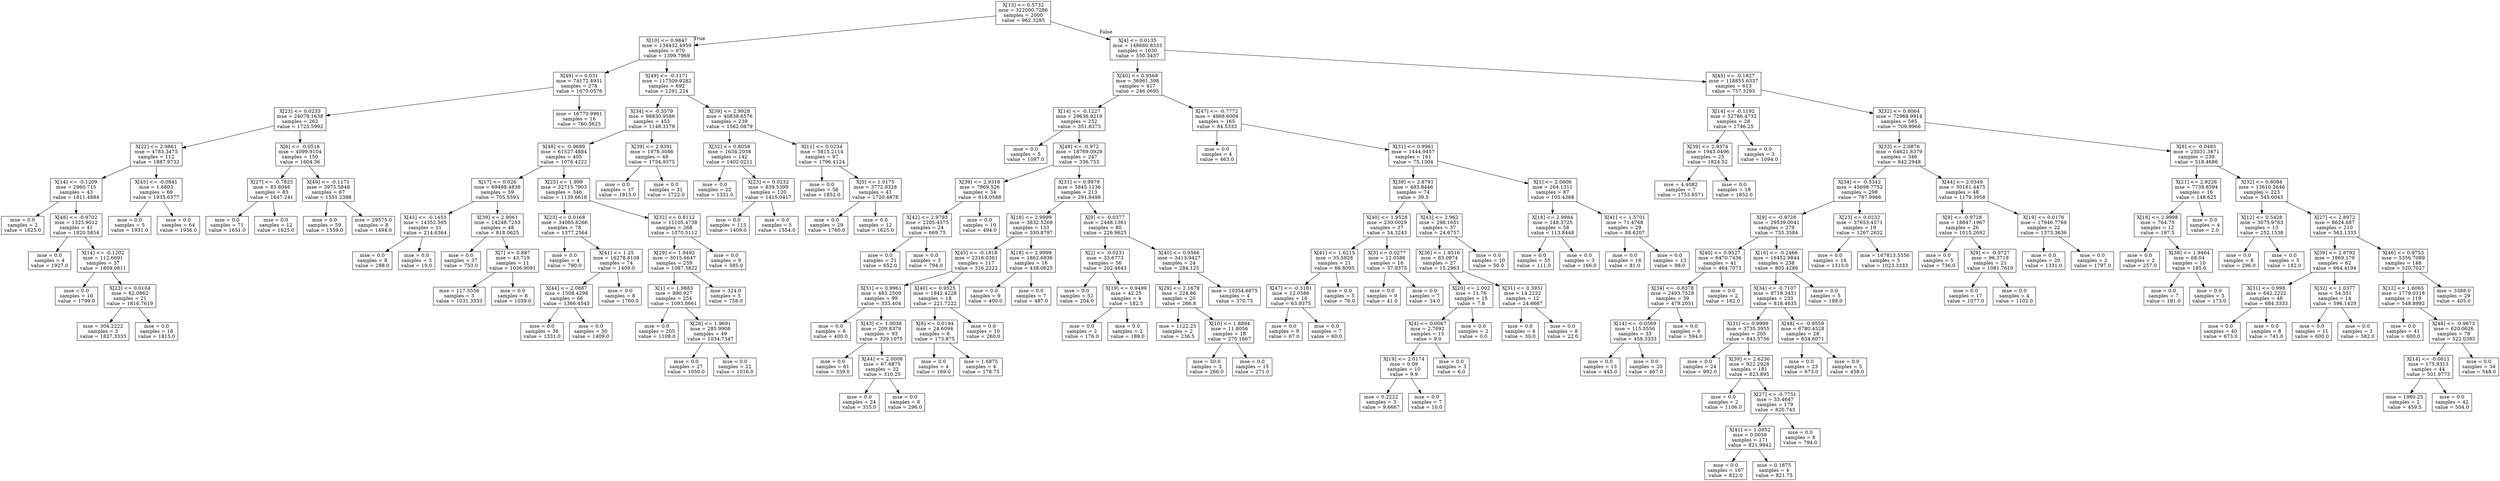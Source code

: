 digraph Tree {
node [shape=box] ;
0 [label="X[13] <= 0.5732\nmse = 322000.7286\nsamples = 2000\nvalue = 962.3285"] ;
1 [label="X[10] <= 0.9847\nmse = 134432.4959\nsamples = 970\nvalue = 1399.7969"] ;
0 -> 1 [labeldistance=2.5, labelangle=45, headlabel="True"] ;
2 [label="X[49] <= 0.031\nmse = 74172.4931\nsamples = 278\nvalue = 1670.0576"] ;
1 -> 2 ;
3 [label="X[23] <= 0.0233\nmse = 24078.1638\nsamples = 262\nvalue = 1725.5992"] ;
2 -> 3 ;
4 [label="X[22] <= 2.9861\nmse = 4783.3475\nsamples = 112\nvalue = 1887.9732"] ;
3 -> 4 ;
5 [label="X[14] <= -0.1209\nmse = 2960.715\nsamples = 43\nvalue = 1811.4884"] ;
4 -> 5 ;
6 [label="mse = 0.0\nsamples = 2\nvalue = 1625.0"] ;
5 -> 6 ;
7 [label="X[48] <= -0.9702\nmse = 1325.9012\nsamples = 41\nvalue = 1820.5854"] ;
5 -> 7 ;
8 [label="mse = 0.0\nsamples = 4\nvalue = 1927.0"] ;
7 -> 8 ;
9 [label="X[14] <= -0.1202\nmse = 112.6691\nsamples = 37\nvalue = 1809.0811"] ;
7 -> 9 ;
10 [label="mse = 0.0\nsamples = 16\nvalue = 1799.0"] ;
9 -> 10 ;
11 [label="X[23] <= 0.0104\nmse = 62.0862\nsamples = 21\nvalue = 1816.7619"] ;
9 -> 11 ;
12 [label="mse = 304.2222\nsamples = 3\nvalue = 1827.3333"] ;
11 -> 12 ;
13 [label="mse = 0.0\nsamples = 18\nvalue = 1815.0"] ;
11 -> 13 ;
14 [label="X[45] <= -0.0841\nmse = 1.6803\nsamples = 69\nvalue = 1935.6377"] ;
4 -> 14 ;
15 [label="mse = 0.0\nsamples = 5\nvalue = 1931.0"] ;
14 -> 15 ;
16 [label="mse = 0.0\nsamples = 64\nvalue = 1936.0"] ;
14 -> 16 ;
17 [label="X[6] <= -0.0516\nmse = 4099.9104\nsamples = 150\nvalue = 1604.36"] ;
3 -> 17 ;
18 [label="X[27] <= -0.7825\nmse = 83.6046\nsamples = 83\nvalue = 1647.241"] ;
17 -> 18 ;
19 [label="mse = 0.0\nsamples = 71\nvalue = 1651.0"] ;
18 -> 19 ;
20 [label="mse = 0.0\nsamples = 12\nvalue = 1625.0"] ;
18 -> 20 ;
21 [label="X[49] <= -0.1171\nmse = 3975.5848\nsamples = 67\nvalue = 1551.2388"] ;
17 -> 21 ;
22 [label="mse = 0.0\nsamples = 59\nvalue = 1559.0"] ;
21 -> 22 ;
23 [label="mse = 29575.0\nsamples = 8\nvalue = 1494.0"] ;
21 -> 23 ;
24 [label="mse = 16770.9961\nsamples = 16\nvalue = 760.5625"] ;
2 -> 24 ;
25 [label="X[49] <= -0.1171\nmse = 117509.9282\nsamples = 692\nvalue = 1291.224"] ;
1 -> 25 ;
26 [label="X[34] <= -0.3579\nmse = 98830.9586\nsamples = 453\nvalue = 1148.3179"] ;
25 -> 26 ;
27 [label="X[48] <= -0.9689\nmse = 61527.4884\nsamples = 405\nvalue = 1076.4222"] ;
26 -> 27 ;
28 [label="X[17] <= 0.026\nmse = 69498.4838\nsamples = 59\nvalue = 705.5593"] ;
27 -> 28 ;
29 [label="X[45] <= -0.1453\nmse = 14352.595\nsamples = 11\nvalue = 214.6364"] ;
28 -> 29 ;
30 [label="mse = 0.0\nsamples = 8\nvalue = 288.0"] ;
29 -> 30 ;
31 [label="mse = 0.0\nsamples = 3\nvalue = 19.0"] ;
29 -> 31 ;
32 [label="X[39] <= 2.9061\nmse = 14248.7253\nsamples = 48\nvalue = 818.0625"] ;
28 -> 32 ;
33 [label="mse = 0.0\nsamples = 37\nvalue = 753.0"] ;
32 -> 33 ;
34 [label="X[7] <= 0.887\nmse = 43.719\nsamples = 11\nvalue = 1036.9091"] ;
32 -> 34 ;
35 [label="mse = 117.5556\nsamples = 3\nvalue = 1031.3333"] ;
34 -> 35 ;
36 [label="mse = 0.0\nsamples = 8\nvalue = 1039.0"] ;
34 -> 36 ;
37 [label="X[25] <= 1.999\nmse = 32715.7903\nsamples = 346\nvalue = 1139.6618"] ;
27 -> 37 ;
38 [label="X[23] <= 0.0168\nmse = 34085.6266\nsamples = 78\nvalue = 1377.2564"] ;
37 -> 38 ;
39 [label="mse = 0.0\nsamples = 4\nvalue = 790.0"] ;
38 -> 39 ;
40 [label="X[41] <= 1.25\nmse = 16278.8108\nsamples = 74\nvalue = 1409.0"] ;
38 -> 40 ;
41 [label="X[44] <= 2.0887\nmse = 1508.4298\nsamples = 66\nvalue = 1366.4545"] ;
40 -> 41 ;
42 [label="mse = 0.0\nsamples = 36\nvalue = 1331.0"] ;
41 -> 42 ;
43 [label="mse = 0.0\nsamples = 30\nvalue = 1409.0"] ;
41 -> 43 ;
44 [label="mse = 0.0\nsamples = 8\nvalue = 1760.0"] ;
40 -> 44 ;
45 [label="X[32] <= 0.8112\nmse = 11105.4738\nsamples = 268\nvalue = 1070.5112"] ;
37 -> 45 ;
46 [label="X[29] <= 1.9492\nmse = 3015.6647\nsamples = 259\nvalue = 1087.3822"] ;
45 -> 46 ;
47 [label="X[1] <= 1.9883\nmse = 890.927\nsamples = 254\nvalue = 1093.8661"] ;
46 -> 47 ;
48 [label="mse = 0.0\nsamples = 205\nvalue = 1108.0"] ;
47 -> 48 ;
49 [label="X[28] <= 1.9691\nmse = 285.9908\nsamples = 49\nvalue = 1034.7347"] ;
47 -> 49 ;
50 [label="mse = 0.0\nsamples = 27\nvalue = 1050.0"] ;
49 -> 50 ;
51 [label="mse = 0.0\nsamples = 22\nvalue = 1016.0"] ;
49 -> 51 ;
52 [label="mse = 324.0\nsamples = 5\nvalue = 758.0"] ;
46 -> 52 ;
53 [label="mse = 0.0\nsamples = 9\nvalue = 585.0"] ;
45 -> 53 ;
54 [label="X[39] <= 2.9391\nmse = 1978.3086\nsamples = 48\nvalue = 1754.9375"] ;
26 -> 54 ;
55 [label="mse = 0.0\nsamples = 17\nvalue = 1815.0"] ;
54 -> 55 ;
56 [label="mse = 0.0\nsamples = 31\nvalue = 1722.0"] ;
54 -> 56 ;
57 [label="X[39] <= 2.9928\nmse = 40838.6576\nsamples = 239\nvalue = 1562.0879"] ;
25 -> 57 ;
58 [label="X[32] <= 0.8058\nmse = 1634.2038\nsamples = 142\nvalue = 1402.0211"] ;
57 -> 58 ;
59 [label="mse = 0.0\nsamples = 22\nvalue = 1331.0"] ;
58 -> 59 ;
60 [label="X[23] <= 0.0232\nmse = 839.5399\nsamples = 120\nvalue = 1415.0417"] ;
58 -> 60 ;
61 [label="mse = 0.0\nsamples = 115\nvalue = 1409.0"] ;
60 -> 61 ;
62 [label="mse = 0.0\nsamples = 5\nvalue = 1554.0"] ;
60 -> 62 ;
63 [label="X[11] <= 0.0234\nmse = 5815.2114\nsamples = 97\nvalue = 1796.4124"] ;
57 -> 63 ;
64 [label="mse = 0.0\nsamples = 56\nvalue = 1852.0"] ;
63 -> 64 ;
65 [label="X[0] <= 1.0175\nmse = 3772.9328\nsamples = 41\nvalue = 1720.4878"] ;
63 -> 65 ;
66 [label="mse = 0.0\nsamples = 29\nvalue = 1760.0"] ;
65 -> 66 ;
67 [label="mse = 0.0\nsamples = 12\nvalue = 1625.0"] ;
65 -> 67 ;
68 [label="X[4] <= 0.0135\nmse = 148680.8333\nsamples = 1030\nvalue = 550.3437"] ;
0 -> 68 [labeldistance=2.5, labelangle=-45, headlabel="False"] ;
69 [label="X[40] <= 0.9568\nmse = 36961.398\nsamples = 417\nvalue = 246.0695"] ;
68 -> 69 ;
70 [label="X[14] <= -0.1227\nmse = 29636.9219\nsamples = 252\nvalue = 351.8373"] ;
69 -> 70 ;
71 [label="mse = 0.0\nsamples = 5\nvalue = 1097.0"] ;
70 -> 71 ;
72 [label="X[48] <= -0.972\nmse = 18769.0929\nsamples = 247\nvalue = 336.753"] ;
70 -> 72 ;
73 [label="X[39] <= 2.9318\nmse = 7969.526\nsamples = 34\nvalue = 618.0588"] ;
72 -> 73 ;
74 [label="X[42] <= 2.9793\nmse = 2205.4375\nsamples = 24\nvalue = 669.75"] ;
73 -> 74 ;
75 [label="mse = 0.0\nsamples = 21\nvalue = 652.0"] ;
74 -> 75 ;
76 [label="mse = 0.0\nsamples = 3\nvalue = 794.0"] ;
74 -> 76 ;
77 [label="mse = 0.0\nsamples = 10\nvalue = 494.0"] ;
73 -> 77 ;
78 [label="X[31] <= 0.9979\nmse = 5845.1136\nsamples = 213\nvalue = 291.8498"] ;
72 -> 78 ;
79 [label="X[18] <= 2.9999\nmse = 3832.5269\nsamples = 133\nvalue = 330.8797"] ;
78 -> 79 ;
80 [label="X[45] <= -0.1818\nmse = 2316.0361\nsamples = 117\nvalue = 316.2222"] ;
79 -> 80 ;
81 [label="X[31] <= 0.9961\nmse = 483.2509\nsamples = 99\nvalue = 333.404"] ;
80 -> 81 ;
82 [label="mse = 0.0\nsamples = 6\nvalue = 400.0"] ;
81 -> 82 ;
83 [label="X[43] <= 1.0038\nmse = 209.8379\nsamples = 93\nvalue = 329.1075"] ;
81 -> 83 ;
84 [label="mse = 0.0\nsamples = 61\nvalue = 339.0"] ;
83 -> 84 ;
85 [label="X[44] <= 2.0008\nmse = 67.6875\nsamples = 32\nvalue = 310.25"] ;
83 -> 85 ;
86 [label="mse = 0.0\nsamples = 24\nvalue = 315.0"] ;
85 -> 86 ;
87 [label="mse = 0.0\nsamples = 8\nvalue = 296.0"] ;
85 -> 87 ;
88 [label="X[40] <= 0.9525\nmse = 1842.4228\nsamples = 18\nvalue = 221.7222"] ;
80 -> 88 ;
89 [label="X[8] <= 0.0194\nmse = 24.6094\nsamples = 8\nvalue = 173.875"] ;
88 -> 89 ;
90 [label="mse = 0.0\nsamples = 4\nvalue = 169.0"] ;
89 -> 90 ;
91 [label="mse = 1.6875\nsamples = 4\nvalue = 178.75"] ;
89 -> 91 ;
92 [label="mse = 0.0\nsamples = 10\nvalue = 260.0"] ;
88 -> 92 ;
93 [label="X[18] <= 2.9999\nmse = 1862.6836\nsamples = 16\nvalue = 438.0625"] ;
79 -> 93 ;
94 [label="mse = 0.0\nsamples = 9\nvalue = 400.0"] ;
93 -> 94 ;
95 [label="mse = 0.0\nsamples = 7\nvalue = 487.0"] ;
93 -> 95 ;
96 [label="X[9] <= -0.0377\nmse = 2448.1361\nsamples = 80\nvalue = 226.9625"] ;
78 -> 96 ;
97 [label="X[2] <= -0.0231\nmse = 33.6773\nsamples = 56\nvalue = 202.4643"] ;
96 -> 97 ;
98 [label="mse = 0.0\nsamples = 52\nvalue = 204.0"] ;
97 -> 98 ;
99 [label="X[19] <= 0.9499\nmse = 42.25\nsamples = 4\nvalue = 182.5"] ;
97 -> 99 ;
100 [label="mse = 0.0\nsamples = 2\nvalue = 176.0"] ;
99 -> 100 ;
101 [label="mse = 0.0\nsamples = 2\nvalue = 189.0"] ;
99 -> 101 ;
102 [label="X[40] <= 0.9566\nmse = 3413.9427\nsamples = 24\nvalue = 284.125"] ;
96 -> 102 ;
103 [label="X[29] <= 2.1678\nmse = 224.86\nsamples = 20\nvalue = 266.8"] ;
102 -> 103 ;
104 [label="mse = 1122.25\nsamples = 2\nvalue = 236.5"] ;
103 -> 104 ;
105 [label="X[10] <= 1.8894\nmse = 11.8056\nsamples = 18\nvalue = 270.1667"] ;
103 -> 105 ;
106 [label="mse = 50.0\nsamples = 3\nvalue = 266.0"] ;
105 -> 106 ;
107 [label="mse = 0.0\nsamples = 15\nvalue = 271.0"] ;
105 -> 107 ;
108 [label="mse = 10354.6875\nsamples = 4\nvalue = 370.75"] ;
102 -> 108 ;
109 [label="X[47] <= -0.7772\nmse = 4968.6004\nsamples = 165\nvalue = 84.5333"] ;
69 -> 109 ;
110 [label="mse = 0.0\nsamples = 4\nvalue = 463.0"] ;
109 -> 110 ;
111 [label="X[31] <= 0.9961\nmse = 1444.9457\nsamples = 161\nvalue = 75.1304"] ;
109 -> 111 ;
112 [label="X[39] <= 2.8791\nmse = 483.8446\nsamples = 74\nvalue = 39.5"] ;
111 -> 112 ;
113 [label="X[40] <= 1.9528\nmse = 230.0029\nsamples = 37\nvalue = 54.3243"] ;
112 -> 113 ;
114 [label="X[41] <= 1.6215\nmse = 35.5828\nsamples = 21\nvalue = 66.8095"] ;
113 -> 114 ;
115 [label="X[47] <= -0.3181\nmse = 12.0586\nsamples = 16\nvalue = 63.9375"] ;
114 -> 115 ;
116 [label="mse = 0.0\nsamples = 9\nvalue = 67.0"] ;
115 -> 116 ;
117 [label="mse = 0.0\nsamples = 7\nvalue = 60.0"] ;
115 -> 117 ;
118 [label="mse = 0.0\nsamples = 5\nvalue = 76.0"] ;
114 -> 118 ;
119 [label="X[3] <= 0.0277\nmse = 12.0586\nsamples = 16\nvalue = 37.9375"] ;
113 -> 119 ;
120 [label="mse = 0.0\nsamples = 9\nvalue = 41.0"] ;
119 -> 120 ;
121 [label="mse = 0.0\nsamples = 7\nvalue = 34.0"] ;
119 -> 121 ;
122 [label="X[43] <= 2.962\nmse = 298.1651\nsamples = 37\nvalue = 24.6757"] ;
112 -> 122 ;
123 [label="X[36] <= 1.9516\nmse = 83.0974\nsamples = 27\nvalue = 15.2963"] ;
122 -> 123 ;
124 [label="X[20] <= 2.002\nmse = 11.76\nsamples = 15\nvalue = 7.8"] ;
123 -> 124 ;
125 [label="X[4] <= 0.0067\nmse = 2.7692\nsamples = 13\nvalue = 9.0"] ;
124 -> 125 ;
126 [label="X[19] <= 2.0174\nmse = 0.09\nsamples = 10\nvalue = 9.9"] ;
125 -> 126 ;
127 [label="mse = 0.2222\nsamples = 3\nvalue = 9.6667"] ;
126 -> 127 ;
128 [label="mse = 0.0\nsamples = 7\nvalue = 10.0"] ;
126 -> 128 ;
129 [label="mse = 0.0\nsamples = 3\nvalue = 6.0"] ;
125 -> 129 ;
130 [label="mse = 0.0\nsamples = 2\nvalue = 0.0"] ;
124 -> 130 ;
131 [label="X[31] <= 0.3931\nmse = 14.2222\nsamples = 12\nvalue = 24.6667"] ;
123 -> 131 ;
132 [label="mse = 0.0\nsamples = 4\nvalue = 30.0"] ;
131 -> 132 ;
133 [label="mse = 0.0\nsamples = 8\nvalue = 22.0"] ;
131 -> 133 ;
134 [label="mse = 0.0\nsamples = 10\nvalue = 50.0"] ;
122 -> 134 ;
135 [label="X[1] <= 2.0606\nmse = 264.1311\nsamples = 87\nvalue = 105.4368"] ;
111 -> 135 ;
136 [label="X[18] <= 2.9984\nmse = 148.3725\nsamples = 58\nvalue = 113.8448"] ;
135 -> 136 ;
137 [label="mse = 0.0\nsamples = 55\nvalue = 111.0"] ;
136 -> 137 ;
138 [label="mse = 0.0\nsamples = 3\nvalue = 166.0"] ;
136 -> 138 ;
139 [label="X[41] <= 1.5701\nmse = 71.4768\nsamples = 29\nvalue = 88.6207"] ;
135 -> 139 ;
140 [label="mse = 0.0\nsamples = 16\nvalue = 81.0"] ;
139 -> 140 ;
141 [label="mse = 0.0\nsamples = 13\nvalue = 98.0"] ;
139 -> 141 ;
142 [label="X[45] <= -0.1827\nmse = 118855.6337\nsamples = 613\nvalue = 757.3295"] ;
68 -> 142 ;
143 [label="X[14] <= -0.1192\nmse = 52786.4732\nsamples = 28\nvalue = 1746.25"] ;
142 -> 143 ;
144 [label="X[39] <= 2.9374\nmse = 1943.0496\nsamples = 25\nvalue = 1824.52"] ;
143 -> 144 ;
145 [label="mse = 4.4082\nsamples = 7\nvalue = 1753.8571"] ;
144 -> 145 ;
146 [label="mse = 0.0\nsamples = 18\nvalue = 1852.0"] ;
144 -> 146 ;
147 [label="mse = 0.0\nsamples = 3\nvalue = 1094.0"] ;
143 -> 147 ;
148 [label="X[32] <= 0.8064\nmse = 72968.9914\nsamples = 585\nvalue = 709.9966"] ;
142 -> 148 ;
149 [label="X[33] <= 2.0876\nmse = 64621.8379\nsamples = 346\nvalue = 842.2948"] ;
148 -> 149 ;
150 [label="X[34] <= -0.5342\nmse = 45698.7752\nsamples = 298\nvalue = 787.9966"] ;
149 -> 150 ;
151 [label="X[9] <= -0.9728\nmse = 29539.0041\nsamples = 279\nvalue = 755.3584"] ;
150 -> 151 ;
152 [label="X[40] <= 0.9527\nmse = 6470.7436\nsamples = 41\nvalue = 464.7073"] ;
151 -> 152 ;
153 [label="X[34] <= -0.8378\nmse = 2493.7528\nsamples = 39\nvalue = 479.2051"] ;
152 -> 153 ;
154 [label="X[14] <= -0.0569\nmse = 115.5556\nsamples = 33\nvalue = 458.3333"] ;
153 -> 154 ;
155 [label="mse = 0.0\nsamples = 13\nvalue = 445.0"] ;
154 -> 155 ;
156 [label="mse = 0.0\nsamples = 20\nvalue = 467.0"] ;
154 -> 156 ;
157 [label="mse = 0.0\nsamples = 6\nvalue = 594.0"] ;
153 -> 157 ;
158 [label="mse = 0.0\nsamples = 2\nvalue = 182.0"] ;
152 -> 158 ;
159 [label="X[16] <= -0.2466\nmse = 16452.9844\nsamples = 238\nvalue = 805.4286"] ;
151 -> 159 ;
160 [label="X[34] <= -0.7107\nmse = 8718.3431\nsamples = 233\nvalue = 818.4635"] ;
159 -> 160 ;
161 [label="X[31] <= 0.9999\nmse = 3735.3955\nsamples = 205\nvalue = 843.5756"] ;
160 -> 161 ;
162 [label="mse = 0.0\nsamples = 24\nvalue = 992.0"] ;
161 -> 162 ;
163 [label="X[39] <= 2.6236\nmse = 922.2928\nsamples = 181\nvalue = 823.895"] ;
161 -> 163 ;
164 [label="mse = 0.0\nsamples = 2\nvalue = 1106.0"] ;
163 -> 164 ;
165 [label="X[27] <= -0.7751\nmse = 33.4647\nsamples = 179\nvalue = 820.743"] ;
163 -> 165 ;
166 [label="X[41] <= 1.0952\nmse = 0.0058\nsamples = 171\nvalue = 821.9942"] ;
165 -> 166 ;
167 [label="mse = 0.0\nsamples = 167\nvalue = 822.0"] ;
166 -> 167 ;
168 [label="mse = 0.1875\nsamples = 4\nvalue = 821.75"] ;
166 -> 168 ;
169 [label="mse = 0.0\nsamples = 8\nvalue = 794.0"] ;
165 -> 169 ;
170 [label="X[48] <= -0.9559\nmse = 6780.4528\nsamples = 28\nvalue = 634.6071"] ;
160 -> 170 ;
171 [label="mse = 0.0\nsamples = 23\nvalue = 673.0"] ;
170 -> 171 ;
172 [label="mse = 0.0\nsamples = 5\nvalue = 458.0"] ;
170 -> 172 ;
173 [label="mse = 0.0\nsamples = 5\nvalue = 198.0"] ;
159 -> 173 ;
174 [label="X[23] <= 0.0232\nmse = 37653.4571\nsamples = 19\nvalue = 1267.2632"] ;
150 -> 174 ;
175 [label="mse = 0.0\nsamples = 16\nvalue = 1313.0"] ;
174 -> 175 ;
176 [label="mse = 167813.5556\nsamples = 3\nvalue = 1023.3333"] ;
174 -> 176 ;
177 [label="X[44] <= 2.0349\nmse = 50161.4475\nsamples = 48\nvalue = 1179.3958"] ;
149 -> 177 ;
178 [label="X[9] <= -0.9728\nmse = 18647.1967\nsamples = 26\nvalue = 1015.2692"] ;
177 -> 178 ;
179 [label="mse = 0.0\nsamples = 5\nvalue = 736.0"] ;
178 -> 179 ;
180 [label="X[9] <= -0.9727\nmse = 96.3719\nsamples = 21\nvalue = 1081.7619"] ;
178 -> 180 ;
181 [label="mse = 0.0\nsamples = 17\nvalue = 1077.0"] ;
180 -> 181 ;
182 [label="mse = 0.0\nsamples = 4\nvalue = 1102.0"] ;
180 -> 182 ;
183 [label="X[19] <= 0.0176\nmse = 17946.7769\nsamples = 22\nvalue = 1373.3636"] ;
177 -> 183 ;
184 [label="mse = 0.0\nsamples = 20\nvalue = 1331.0"] ;
183 -> 184 ;
185 [label="mse = 0.0\nsamples = 2\nvalue = 1797.0"] ;
183 -> 185 ;
186 [label="X[8] <= -0.0485\nmse = 23031.3871\nsamples = 239\nvalue = 518.4686"] ;
148 -> 186 ;
187 [label="X[21] <= 2.9226\nmse = 7739.8594\nsamples = 16\nvalue = 148.625"] ;
186 -> 187 ;
188 [label="X[18] <= 2.9998\nmse = 764.75\nsamples = 12\nvalue = 197.5"] ;
187 -> 188 ;
189 [label="mse = 0.0\nsamples = 2\nvalue = 257.0"] ;
188 -> 189 ;
190 [label="X[38] <= 1.9464\nmse = 68.04\nsamples = 10\nvalue = 185.6"] ;
188 -> 190 ;
191 [label="mse = 0.0\nsamples = 7\nvalue = 191.0"] ;
190 -> 191 ;
192 [label="mse = 0.0\nsamples = 3\nvalue = 173.0"] ;
190 -> 192 ;
193 [label="mse = 0.0\nsamples = 4\nvalue = 2.0"] ;
187 -> 193 ;
194 [label="X[32] <= 0.8084\nmse = 13610.2646\nsamples = 223\nvalue = 545.0045"] ;
186 -> 194 ;
195 [label="X[12] <= 0.5428\nmse = 3075.9763\nsamples = 13\nvalue = 252.1538"] ;
194 -> 195 ;
196 [label="mse = 0.0\nsamples = 8\nvalue = 296.0"] ;
195 -> 196 ;
197 [label="mse = 0.0\nsamples = 5\nvalue = 182.0"] ;
195 -> 197 ;
198 [label="X[27] <= 2.8972\nmse = 8624.687\nsamples = 210\nvalue = 563.1333"] ;
194 -> 198 ;
199 [label="X[39] <= 2.8792\nmse = 1869.179\nsamples = 62\nvalue = 664.4194"] ;
198 -> 199 ;
200 [label="X[31] <= 0.998\nmse = 642.2222\nsamples = 48\nvalue = 684.3333"] ;
199 -> 200 ;
201 [label="mse = 0.0\nsamples = 40\nvalue = 673.0"] ;
200 -> 201 ;
202 [label="mse = 0.0\nsamples = 8\nvalue = 741.0"] ;
200 -> 202 ;
203 [label="X[32] <= 1.0377\nmse = 54.551\nsamples = 14\nvalue = 596.1429"] ;
199 -> 203 ;
204 [label="mse = 0.0\nsamples = 11\nvalue = 600.0"] ;
203 -> 204 ;
205 [label="mse = 0.0\nsamples = 3\nvalue = 582.0"] ;
203 -> 205 ;
206 [label="X[46] <= 0.9753\nmse = 5356.7089\nsamples = 148\nvalue = 520.7027"] ;
198 -> 206 ;
207 [label="X[12] <= 1.6065\nmse = 1779.0318\nsamples = 119\nvalue = 548.8992"] ;
206 -> 207 ;
208 [label="mse = 0.0\nsamples = 41\nvalue = 600.0"] ;
207 -> 208 ;
209 [label="X[48] <= -0.9673\nmse = 620.0626\nsamples = 78\nvalue = 522.0385"] ;
207 -> 209 ;
210 [label="X[14] <= -0.0611\nmse = 175.9313\nsamples = 44\nvalue = 501.9773"] ;
209 -> 210 ;
211 [label="mse = 1980.25\nsamples = 2\nvalue = 459.5"] ;
210 -> 211 ;
212 [label="mse = 0.0\nsamples = 42\nvalue = 504.0"] ;
210 -> 212 ;
213 [label="mse = 0.0\nsamples = 34\nvalue = 548.0"] ;
209 -> 213 ;
214 [label="mse = 3388.0\nsamples = 29\nvalue = 405.0"] ;
206 -> 214 ;
}